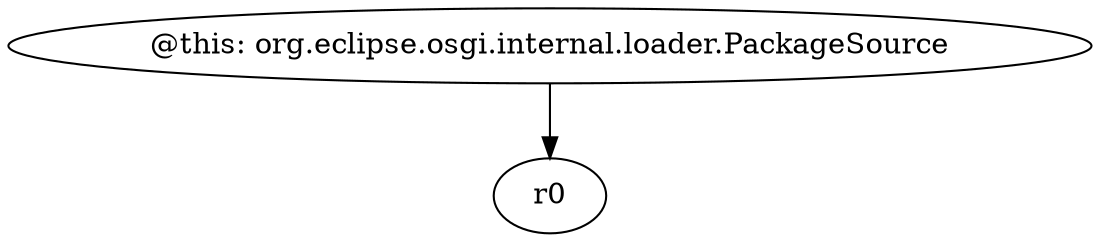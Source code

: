 digraph g {
0[label="@this: org.eclipse.osgi.internal.loader.PackageSource"]
1[label="r0"]
0->1[label=""]
}